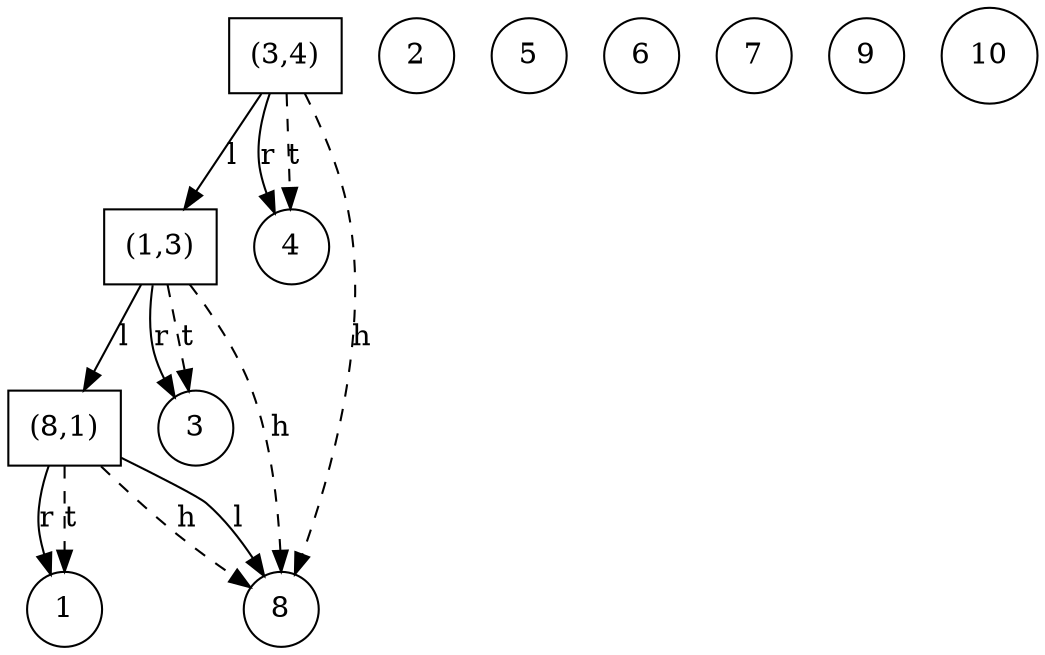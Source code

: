 digraph G {
"(3,4)" [shape=box];
"(3,4)" -> "(1,3)" [label=l];
4 [shape=circle];
"(3,4)" -> 4 [label=r];
"(3,4)" -> 8 [style=dashed, label = h];
"(3,4)" -> 4 [style=dashed, label = t];
"(1,3)" [shape=box];
"(1,3)" -> "(8,1)" [label=l];
3 [shape=circle];
"(1,3)" -> 3 [label=r];
"(1,3)" -> 8 [style=dashed, label = h];
"(1,3)" -> 3 [style=dashed, label = t];
"(8,1)" [shape=box];
8 [shape=circle];
"(8,1)" -> 8 [label=l];
1 [shape=circle];
"(8,1)" -> 1 [label=r];
"(8,1)" -> 8 [style=dashed, label = h];
"(8,1)" -> 1 [style=dashed, label = t];
2 [shape=circle];
5 [shape=circle];
6 [shape=circle];
7 [shape=circle];
9 [shape=circle];
10 [shape=circle];
}
